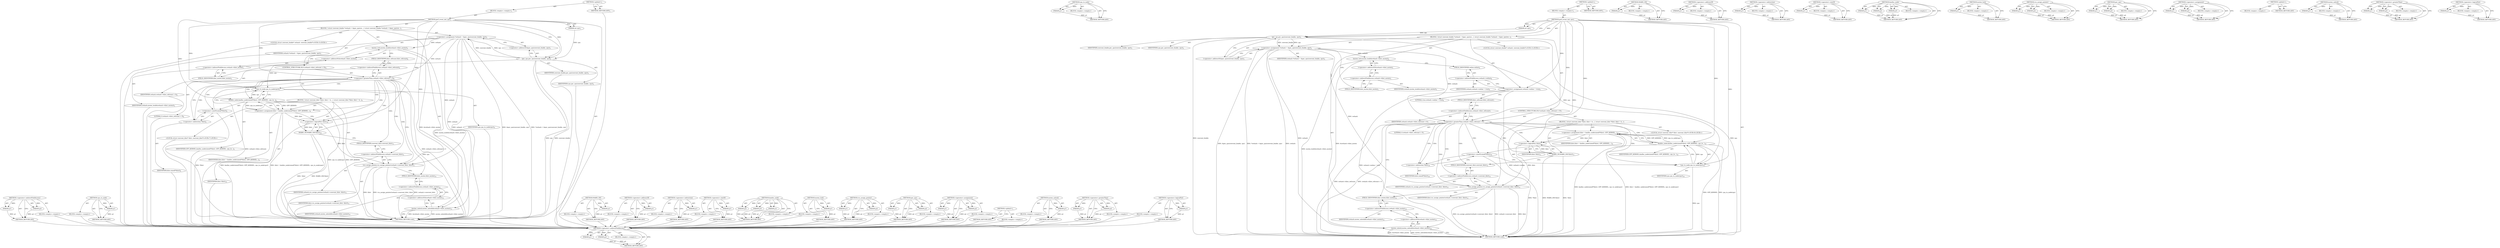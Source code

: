 digraph "&lt;operator&gt;.logicalNot" {
vulnerable_99 [label=<(METHOD,&lt;operator&gt;.indirectFieldAccess)>];
vulnerable_100 [label=<(PARAM,p1)>];
vulnerable_101 [label=<(PARAM,p2)>];
vulnerable_102 [label=<(BLOCK,&lt;empty&gt;,&lt;empty&gt;)>];
vulnerable_103 [label=<(METHOD_RETURN,ANY)>];
vulnerable_123 [label=<(METHOD,cpu_to_node)>];
vulnerable_124 [label=<(PARAM,p1)>];
vulnerable_125 [label=<(BLOCK,&lt;empty&gt;,&lt;empty&gt;)>];
vulnerable_126 [label=<(METHOD_RETURN,ANY)>];
vulnerable_6 [label=<(METHOD,&lt;global&gt;)<SUB>1</SUB>>];
vulnerable_7 [label=<(BLOCK,&lt;empty&gt;,&lt;empty&gt;)<SUB>1</SUB>>];
vulnerable_8 [label=<(METHOD,perf_event_init_cpu)<SUB>1</SUB>>];
vulnerable_9 [label=<(PARAM,int cpu)<SUB>1</SUB>>];
vulnerable_10 [label=<(BLOCK,{
 	struct swevent_htable *swhash = &amp;per_cpu(sw...,{
 	struct swevent_htable *swhash = &amp;per_cpu(sw...)<SUB>2</SUB>>];
vulnerable_11 [label="<(LOCAL,struct swevent_htable* swhash: swevent_htable*)<SUB>3</SUB>>"];
vulnerable_12 [label=<(&lt;operator&gt;.assignment,*swhash = &amp;per_cpu(swevent_htable, cpu))<SUB>3</SUB>>];
vulnerable_13 [label=<(IDENTIFIER,swhash,*swhash = &amp;per_cpu(swevent_htable, cpu))<SUB>3</SUB>>];
vulnerable_14 [label=<(&lt;operator&gt;.addressOf,&amp;per_cpu(swevent_htable, cpu))<SUB>3</SUB>>];
vulnerable_15 [label=<(per_cpu,per_cpu(swevent_htable, cpu))<SUB>3</SUB>>];
vulnerable_16 [label=<(IDENTIFIER,swevent_htable,per_cpu(swevent_htable, cpu))<SUB>3</SUB>>];
vulnerable_17 [label=<(IDENTIFIER,cpu,per_cpu(swevent_htable, cpu))<SUB>3</SUB>>];
vulnerable_18 [label=<(mutex_lock,mutex_lock(&amp;swhash-&gt;hlist_mutex))<SUB>5</SUB>>];
vulnerable_19 [label=<(&lt;operator&gt;.addressOf,&amp;swhash-&gt;hlist_mutex)<SUB>5</SUB>>];
vulnerable_20 [label=<(&lt;operator&gt;.indirectFieldAccess,swhash-&gt;hlist_mutex)<SUB>5</SUB>>];
vulnerable_21 [label=<(IDENTIFIER,swhash,mutex_lock(&amp;swhash-&gt;hlist_mutex))<SUB>5</SUB>>];
vulnerable_22 [label=<(FIELD_IDENTIFIER,hlist_mutex,hlist_mutex)<SUB>5</SUB>>];
vulnerable_23 [label=<(&lt;operator&gt;.assignment,swhash-&gt;online = true)<SUB>6</SUB>>];
vulnerable_24 [label=<(&lt;operator&gt;.indirectFieldAccess,swhash-&gt;online)<SUB>6</SUB>>];
vulnerable_25 [label=<(IDENTIFIER,swhash,swhash-&gt;online = true)<SUB>6</SUB>>];
vulnerable_26 [label=<(FIELD_IDENTIFIER,online,online)<SUB>6</SUB>>];
vulnerable_27 [label=<(LITERAL,true,swhash-&gt;online = true)<SUB>6</SUB>>];
vulnerable_28 [label=<(CONTROL_STRUCTURE,IF,if (swhash-&gt;hlist_refcount &gt; 0))<SUB>7</SUB>>];
vulnerable_29 [label=<(&lt;operator&gt;.greaterThan,swhash-&gt;hlist_refcount &gt; 0)<SUB>7</SUB>>];
vulnerable_30 [label=<(&lt;operator&gt;.indirectFieldAccess,swhash-&gt;hlist_refcount)<SUB>7</SUB>>];
vulnerable_31 [label=<(IDENTIFIER,swhash,swhash-&gt;hlist_refcount &gt; 0)<SUB>7</SUB>>];
vulnerable_32 [label=<(FIELD_IDENTIFIER,hlist_refcount,hlist_refcount)<SUB>7</SUB>>];
vulnerable_33 [label=<(LITERAL,0,swhash-&gt;hlist_refcount &gt; 0)<SUB>7</SUB>>];
vulnerable_34 [label=<(BLOCK,{
 		struct swevent_hlist *hlist;
 
		hlist = k...,{
 		struct swevent_hlist *hlist;
 
		hlist = k...)<SUB>7</SUB>>];
vulnerable_35 [label="<(LOCAL,struct swevent_hlist* hlist: swevent_hlist*)<SUB>8</SUB>>"];
vulnerable_36 [label=<(&lt;operator&gt;.assignment,hlist = kzalloc_node(sizeof(*hlist), GFP_KERNEL...)<SUB>10</SUB>>];
vulnerable_37 [label=<(IDENTIFIER,hlist,hlist = kzalloc_node(sizeof(*hlist), GFP_KERNEL...)<SUB>10</SUB>>];
vulnerable_38 [label=<(kzalloc_node,kzalloc_node(sizeof(*hlist), GFP_KERNEL, cpu_to...)<SUB>10</SUB>>];
vulnerable_39 [label=<(&lt;operator&gt;.sizeOf,sizeof(*hlist))<SUB>10</SUB>>];
vulnerable_40 [label=<(&lt;operator&gt;.indirection,*hlist)<SUB>10</SUB>>];
vulnerable_41 [label=<(IDENTIFIER,hlist,sizeof(*hlist))<SUB>10</SUB>>];
vulnerable_42 [label=<(IDENTIFIER,GFP_KERNEL,kzalloc_node(sizeof(*hlist), GFP_KERNEL, cpu_to...)<SUB>10</SUB>>];
vulnerable_43 [label=<(cpu_to_node,cpu_to_node(cpu))<SUB>10</SUB>>];
vulnerable_44 [label=<(IDENTIFIER,cpu,cpu_to_node(cpu))<SUB>10</SUB>>];
vulnerable_45 [label=<(WARN_ON,WARN_ON(!hlist))<SUB>11</SUB>>];
vulnerable_46 [label=<(&lt;operator&gt;.logicalNot,!hlist)<SUB>11</SUB>>];
vulnerable_47 [label=<(IDENTIFIER,hlist,!hlist)<SUB>11</SUB>>];
vulnerable_48 [label=<(rcu_assign_pointer,rcu_assign_pointer(swhash-&gt;swevent_hlist, hlist))<SUB>12</SUB>>];
vulnerable_49 [label=<(&lt;operator&gt;.indirectFieldAccess,swhash-&gt;swevent_hlist)<SUB>12</SUB>>];
vulnerable_50 [label=<(IDENTIFIER,swhash,rcu_assign_pointer(swhash-&gt;swevent_hlist, hlist))<SUB>12</SUB>>];
vulnerable_51 [label=<(FIELD_IDENTIFIER,swevent_hlist,swevent_hlist)<SUB>12</SUB>>];
vulnerable_52 [label=<(IDENTIFIER,hlist,rcu_assign_pointer(swhash-&gt;swevent_hlist, hlist))<SUB>12</SUB>>];
vulnerable_53 [label=<(mutex_unlock,mutex_unlock(&amp;swhash-&gt;hlist_mutex))<SUB>14</SUB>>];
vulnerable_54 [label=<(&lt;operator&gt;.addressOf,&amp;swhash-&gt;hlist_mutex)<SUB>14</SUB>>];
vulnerable_55 [label=<(&lt;operator&gt;.indirectFieldAccess,swhash-&gt;hlist_mutex)<SUB>14</SUB>>];
vulnerable_56 [label=<(IDENTIFIER,swhash,mutex_unlock(&amp;swhash-&gt;hlist_mutex))<SUB>14</SUB>>];
vulnerable_57 [label=<(FIELD_IDENTIFIER,hlist_mutex,hlist_mutex)<SUB>14</SUB>>];
vulnerable_58 [label=<(METHOD_RETURN,void)<SUB>1</SUB>>];
vulnerable_60 [label=<(METHOD_RETURN,ANY)<SUB>1</SUB>>];
vulnerable_127 [label=<(METHOD,WARN_ON)>];
vulnerable_128 [label=<(PARAM,p1)>];
vulnerable_129 [label=<(BLOCK,&lt;empty&gt;,&lt;empty&gt;)>];
vulnerable_130 [label=<(METHOD_RETURN,ANY)>];
vulnerable_86 [label=<(METHOD,&lt;operator&gt;.addressOf)>];
vulnerable_87 [label=<(PARAM,p1)>];
vulnerable_88 [label=<(BLOCK,&lt;empty&gt;,&lt;empty&gt;)>];
vulnerable_89 [label=<(METHOD_RETURN,ANY)>];
vulnerable_119 [label=<(METHOD,&lt;operator&gt;.indirection)>];
vulnerable_120 [label=<(PARAM,p1)>];
vulnerable_121 [label=<(BLOCK,&lt;empty&gt;,&lt;empty&gt;)>];
vulnerable_122 [label=<(METHOD_RETURN,ANY)>];
vulnerable_115 [label=<(METHOD,&lt;operator&gt;.sizeOf)>];
vulnerable_116 [label=<(PARAM,p1)>];
vulnerable_117 [label=<(BLOCK,&lt;empty&gt;,&lt;empty&gt;)>];
vulnerable_118 [label=<(METHOD_RETURN,ANY)>];
vulnerable_109 [label=<(METHOD,kzalloc_node)>];
vulnerable_110 [label=<(PARAM,p1)>];
vulnerable_111 [label=<(PARAM,p2)>];
vulnerable_112 [label=<(PARAM,p3)>];
vulnerable_113 [label=<(BLOCK,&lt;empty&gt;,&lt;empty&gt;)>];
vulnerable_114 [label=<(METHOD_RETURN,ANY)>];
vulnerable_95 [label=<(METHOD,mutex_lock)>];
vulnerable_96 [label=<(PARAM,p1)>];
vulnerable_97 [label=<(BLOCK,&lt;empty&gt;,&lt;empty&gt;)>];
vulnerable_98 [label=<(METHOD_RETURN,ANY)>];
vulnerable_135 [label=<(METHOD,rcu_assign_pointer)>];
vulnerable_136 [label=<(PARAM,p1)>];
vulnerable_137 [label=<(PARAM,p2)>];
vulnerable_138 [label=<(BLOCK,&lt;empty&gt;,&lt;empty&gt;)>];
vulnerable_139 [label=<(METHOD_RETURN,ANY)>];
vulnerable_90 [label=<(METHOD,per_cpu)>];
vulnerable_91 [label=<(PARAM,p1)>];
vulnerable_92 [label=<(PARAM,p2)>];
vulnerable_93 [label=<(BLOCK,&lt;empty&gt;,&lt;empty&gt;)>];
vulnerable_94 [label=<(METHOD_RETURN,ANY)>];
vulnerable_81 [label=<(METHOD,&lt;operator&gt;.assignment)>];
vulnerable_82 [label=<(PARAM,p1)>];
vulnerable_83 [label=<(PARAM,p2)>];
vulnerable_84 [label=<(BLOCK,&lt;empty&gt;,&lt;empty&gt;)>];
vulnerable_85 [label=<(METHOD_RETURN,ANY)>];
vulnerable_75 [label=<(METHOD,&lt;global&gt;)<SUB>1</SUB>>];
vulnerable_76 [label=<(BLOCK,&lt;empty&gt;,&lt;empty&gt;)>];
vulnerable_77 [label=<(METHOD_RETURN,ANY)>];
vulnerable_140 [label=<(METHOD,mutex_unlock)>];
vulnerable_141 [label=<(PARAM,p1)>];
vulnerable_142 [label=<(BLOCK,&lt;empty&gt;,&lt;empty&gt;)>];
vulnerable_143 [label=<(METHOD_RETURN,ANY)>];
vulnerable_104 [label=<(METHOD,&lt;operator&gt;.greaterThan)>];
vulnerable_105 [label=<(PARAM,p1)>];
vulnerable_106 [label=<(PARAM,p2)>];
vulnerable_107 [label=<(BLOCK,&lt;empty&gt;,&lt;empty&gt;)>];
vulnerable_108 [label=<(METHOD_RETURN,ANY)>];
vulnerable_131 [label=<(METHOD,&lt;operator&gt;.logicalNot)>];
vulnerable_132 [label=<(PARAM,p1)>];
vulnerable_133 [label=<(BLOCK,&lt;empty&gt;,&lt;empty&gt;)>];
vulnerable_134 [label=<(METHOD_RETURN,ANY)>];
fixed_92 [label=<(METHOD,&lt;operator&gt;.indirectFieldAccess)>];
fixed_93 [label=<(PARAM,p1)>];
fixed_94 [label=<(PARAM,p2)>];
fixed_95 [label=<(BLOCK,&lt;empty&gt;,&lt;empty&gt;)>];
fixed_96 [label=<(METHOD_RETURN,ANY)>];
fixed_116 [label=<(METHOD,cpu_to_node)>];
fixed_117 [label=<(PARAM,p1)>];
fixed_118 [label=<(BLOCK,&lt;empty&gt;,&lt;empty&gt;)>];
fixed_119 [label=<(METHOD_RETURN,ANY)>];
fixed_6 [label=<(METHOD,&lt;global&gt;)<SUB>1</SUB>>];
fixed_7 [label=<(BLOCK,&lt;empty&gt;,&lt;empty&gt;)<SUB>1</SUB>>];
fixed_8 [label=<(METHOD,perf_event_init_cpu)<SUB>1</SUB>>];
fixed_9 [label=<(PARAM,int cpu)<SUB>1</SUB>>];
fixed_10 [label=<(BLOCK,{
 	struct swevent_htable *swhash = &amp;per_cpu(sw...,{
 	struct swevent_htable *swhash = &amp;per_cpu(sw...)<SUB>2</SUB>>];
fixed_11 [label="<(LOCAL,struct swevent_htable* swhash: swevent_htable*)<SUB>3</SUB>>"];
fixed_12 [label=<(&lt;operator&gt;.assignment,*swhash = &amp;per_cpu(swevent_htable, cpu))<SUB>3</SUB>>];
fixed_13 [label=<(IDENTIFIER,swhash,*swhash = &amp;per_cpu(swevent_htable, cpu))<SUB>3</SUB>>];
fixed_14 [label=<(&lt;operator&gt;.addressOf,&amp;per_cpu(swevent_htable, cpu))<SUB>3</SUB>>];
fixed_15 [label=<(per_cpu,per_cpu(swevent_htable, cpu))<SUB>3</SUB>>];
fixed_16 [label=<(IDENTIFIER,swevent_htable,per_cpu(swevent_htable, cpu))<SUB>3</SUB>>];
fixed_17 [label=<(IDENTIFIER,cpu,per_cpu(swevent_htable, cpu))<SUB>3</SUB>>];
fixed_18 [label=<(mutex_lock,mutex_lock(&amp;swhash-&gt;hlist_mutex))<SUB>5</SUB>>];
fixed_19 [label=<(&lt;operator&gt;.addressOf,&amp;swhash-&gt;hlist_mutex)<SUB>5</SUB>>];
fixed_20 [label=<(&lt;operator&gt;.indirectFieldAccess,swhash-&gt;hlist_mutex)<SUB>5</SUB>>];
fixed_21 [label=<(IDENTIFIER,swhash,mutex_lock(&amp;swhash-&gt;hlist_mutex))<SUB>5</SUB>>];
fixed_22 [label=<(FIELD_IDENTIFIER,hlist_mutex,hlist_mutex)<SUB>5</SUB>>];
fixed_23 [label=<(CONTROL_STRUCTURE,IF,if (swhash-&gt;hlist_refcount &gt; 0))<SUB>6</SUB>>];
fixed_24 [label=<(&lt;operator&gt;.greaterThan,swhash-&gt;hlist_refcount &gt; 0)<SUB>6</SUB>>];
fixed_25 [label=<(&lt;operator&gt;.indirectFieldAccess,swhash-&gt;hlist_refcount)<SUB>6</SUB>>];
fixed_26 [label=<(IDENTIFIER,swhash,swhash-&gt;hlist_refcount &gt; 0)<SUB>6</SUB>>];
fixed_27 [label=<(FIELD_IDENTIFIER,hlist_refcount,hlist_refcount)<SUB>6</SUB>>];
fixed_28 [label=<(LITERAL,0,swhash-&gt;hlist_refcount &gt; 0)<SUB>6</SUB>>];
fixed_29 [label=<(BLOCK,{
 		struct swevent_hlist *hlist;
 
		hlist = k...,{
 		struct swevent_hlist *hlist;
 
		hlist = k...)<SUB>6</SUB>>];
fixed_30 [label="<(LOCAL,struct swevent_hlist* hlist: swevent_hlist*)<SUB>7</SUB>>"];
fixed_31 [label=<(&lt;operator&gt;.assignment,hlist = kzalloc_node(sizeof(*hlist), GFP_KERNEL...)<SUB>9</SUB>>];
fixed_32 [label=<(IDENTIFIER,hlist,hlist = kzalloc_node(sizeof(*hlist), GFP_KERNEL...)<SUB>9</SUB>>];
fixed_33 [label=<(kzalloc_node,kzalloc_node(sizeof(*hlist), GFP_KERNEL, cpu_to...)<SUB>9</SUB>>];
fixed_34 [label=<(&lt;operator&gt;.sizeOf,sizeof(*hlist))<SUB>9</SUB>>];
fixed_35 [label=<(&lt;operator&gt;.indirection,*hlist)<SUB>9</SUB>>];
fixed_36 [label=<(IDENTIFIER,hlist,sizeof(*hlist))<SUB>9</SUB>>];
fixed_37 [label=<(IDENTIFIER,GFP_KERNEL,kzalloc_node(sizeof(*hlist), GFP_KERNEL, cpu_to...)<SUB>9</SUB>>];
fixed_38 [label=<(cpu_to_node,cpu_to_node(cpu))<SUB>9</SUB>>];
fixed_39 [label=<(IDENTIFIER,cpu,cpu_to_node(cpu))<SUB>9</SUB>>];
fixed_40 [label=<(WARN_ON,WARN_ON(!hlist))<SUB>10</SUB>>];
fixed_41 [label=<(&lt;operator&gt;.logicalNot,!hlist)<SUB>10</SUB>>];
fixed_42 [label=<(IDENTIFIER,hlist,!hlist)<SUB>10</SUB>>];
fixed_43 [label=<(rcu_assign_pointer,rcu_assign_pointer(swhash-&gt;swevent_hlist, hlist))<SUB>11</SUB>>];
fixed_44 [label=<(&lt;operator&gt;.indirectFieldAccess,swhash-&gt;swevent_hlist)<SUB>11</SUB>>];
fixed_45 [label=<(IDENTIFIER,swhash,rcu_assign_pointer(swhash-&gt;swevent_hlist, hlist))<SUB>11</SUB>>];
fixed_46 [label=<(FIELD_IDENTIFIER,swevent_hlist,swevent_hlist)<SUB>11</SUB>>];
fixed_47 [label=<(IDENTIFIER,hlist,rcu_assign_pointer(swhash-&gt;swevent_hlist, hlist))<SUB>11</SUB>>];
fixed_48 [label=<(mutex_unlock,mutex_unlock(&amp;swhash-&gt;hlist_mutex))<SUB>13</SUB>>];
fixed_49 [label=<(&lt;operator&gt;.addressOf,&amp;swhash-&gt;hlist_mutex)<SUB>13</SUB>>];
fixed_50 [label=<(&lt;operator&gt;.indirectFieldAccess,swhash-&gt;hlist_mutex)<SUB>13</SUB>>];
fixed_51 [label=<(IDENTIFIER,swhash,mutex_unlock(&amp;swhash-&gt;hlist_mutex))<SUB>13</SUB>>];
fixed_52 [label=<(FIELD_IDENTIFIER,hlist_mutex,hlist_mutex)<SUB>13</SUB>>];
fixed_53 [label=<(METHOD_RETURN,void)<SUB>1</SUB>>];
fixed_55 [label=<(METHOD_RETURN,ANY)<SUB>1</SUB>>];
fixed_120 [label=<(METHOD,WARN_ON)>];
fixed_121 [label=<(PARAM,p1)>];
fixed_122 [label=<(BLOCK,&lt;empty&gt;,&lt;empty&gt;)>];
fixed_123 [label=<(METHOD_RETURN,ANY)>];
fixed_79 [label=<(METHOD,&lt;operator&gt;.addressOf)>];
fixed_80 [label=<(PARAM,p1)>];
fixed_81 [label=<(BLOCK,&lt;empty&gt;,&lt;empty&gt;)>];
fixed_82 [label=<(METHOD_RETURN,ANY)>];
fixed_112 [label=<(METHOD,&lt;operator&gt;.indirection)>];
fixed_113 [label=<(PARAM,p1)>];
fixed_114 [label=<(BLOCK,&lt;empty&gt;,&lt;empty&gt;)>];
fixed_115 [label=<(METHOD_RETURN,ANY)>];
fixed_108 [label=<(METHOD,&lt;operator&gt;.sizeOf)>];
fixed_109 [label=<(PARAM,p1)>];
fixed_110 [label=<(BLOCK,&lt;empty&gt;,&lt;empty&gt;)>];
fixed_111 [label=<(METHOD_RETURN,ANY)>];
fixed_102 [label=<(METHOD,kzalloc_node)>];
fixed_103 [label=<(PARAM,p1)>];
fixed_104 [label=<(PARAM,p2)>];
fixed_105 [label=<(PARAM,p3)>];
fixed_106 [label=<(BLOCK,&lt;empty&gt;,&lt;empty&gt;)>];
fixed_107 [label=<(METHOD_RETURN,ANY)>];
fixed_88 [label=<(METHOD,mutex_lock)>];
fixed_89 [label=<(PARAM,p1)>];
fixed_90 [label=<(BLOCK,&lt;empty&gt;,&lt;empty&gt;)>];
fixed_91 [label=<(METHOD_RETURN,ANY)>];
fixed_128 [label=<(METHOD,rcu_assign_pointer)>];
fixed_129 [label=<(PARAM,p1)>];
fixed_130 [label=<(PARAM,p2)>];
fixed_131 [label=<(BLOCK,&lt;empty&gt;,&lt;empty&gt;)>];
fixed_132 [label=<(METHOD_RETURN,ANY)>];
fixed_83 [label=<(METHOD,per_cpu)>];
fixed_84 [label=<(PARAM,p1)>];
fixed_85 [label=<(PARAM,p2)>];
fixed_86 [label=<(BLOCK,&lt;empty&gt;,&lt;empty&gt;)>];
fixed_87 [label=<(METHOD_RETURN,ANY)>];
fixed_74 [label=<(METHOD,&lt;operator&gt;.assignment)>];
fixed_75 [label=<(PARAM,p1)>];
fixed_76 [label=<(PARAM,p2)>];
fixed_77 [label=<(BLOCK,&lt;empty&gt;,&lt;empty&gt;)>];
fixed_78 [label=<(METHOD_RETURN,ANY)>];
fixed_68 [label=<(METHOD,&lt;global&gt;)<SUB>1</SUB>>];
fixed_69 [label=<(BLOCK,&lt;empty&gt;,&lt;empty&gt;)>];
fixed_70 [label=<(METHOD_RETURN,ANY)>];
fixed_133 [label=<(METHOD,mutex_unlock)>];
fixed_134 [label=<(PARAM,p1)>];
fixed_135 [label=<(BLOCK,&lt;empty&gt;,&lt;empty&gt;)>];
fixed_136 [label=<(METHOD_RETURN,ANY)>];
fixed_97 [label=<(METHOD,&lt;operator&gt;.greaterThan)>];
fixed_98 [label=<(PARAM,p1)>];
fixed_99 [label=<(PARAM,p2)>];
fixed_100 [label=<(BLOCK,&lt;empty&gt;,&lt;empty&gt;)>];
fixed_101 [label=<(METHOD_RETURN,ANY)>];
fixed_124 [label=<(METHOD,&lt;operator&gt;.logicalNot)>];
fixed_125 [label=<(PARAM,p1)>];
fixed_126 [label=<(BLOCK,&lt;empty&gt;,&lt;empty&gt;)>];
fixed_127 [label=<(METHOD_RETURN,ANY)>];
vulnerable_99 -> vulnerable_100  [key=0, label="AST: "];
vulnerable_99 -> vulnerable_100  [key=1, label="DDG: "];
vulnerable_99 -> vulnerable_102  [key=0, label="AST: "];
vulnerable_99 -> vulnerable_101  [key=0, label="AST: "];
vulnerable_99 -> vulnerable_101  [key=1, label="DDG: "];
vulnerable_99 -> vulnerable_103  [key=0, label="AST: "];
vulnerable_99 -> vulnerable_103  [key=1, label="CFG: "];
vulnerable_100 -> vulnerable_103  [key=0, label="DDG: p1"];
vulnerable_101 -> vulnerable_103  [key=0, label="DDG: p2"];
vulnerable_123 -> vulnerable_124  [key=0, label="AST: "];
vulnerable_123 -> vulnerable_124  [key=1, label="DDG: "];
vulnerable_123 -> vulnerable_125  [key=0, label="AST: "];
vulnerable_123 -> vulnerable_126  [key=0, label="AST: "];
vulnerable_123 -> vulnerable_126  [key=1, label="CFG: "];
vulnerable_124 -> vulnerable_126  [key=0, label="DDG: p1"];
vulnerable_6 -> vulnerable_7  [key=0, label="AST: "];
vulnerable_6 -> vulnerable_60  [key=0, label="AST: "];
vulnerable_6 -> vulnerable_60  [key=1, label="CFG: "];
vulnerable_7 -> vulnerable_8  [key=0, label="AST: "];
vulnerable_8 -> vulnerable_9  [key=0, label="AST: "];
vulnerable_8 -> vulnerable_9  [key=1, label="DDG: "];
vulnerable_8 -> vulnerable_10  [key=0, label="AST: "];
vulnerable_8 -> vulnerable_58  [key=0, label="AST: "];
vulnerable_8 -> vulnerable_15  [key=0, label="CFG: "];
vulnerable_8 -> vulnerable_15  [key=1, label="DDG: "];
vulnerable_8 -> vulnerable_23  [key=0, label="DDG: "];
vulnerable_8 -> vulnerable_29  [key=0, label="DDG: "];
vulnerable_8 -> vulnerable_48  [key=0, label="DDG: "];
vulnerable_8 -> vulnerable_38  [key=0, label="DDG: "];
vulnerable_8 -> vulnerable_46  [key=0, label="DDG: "];
vulnerable_8 -> vulnerable_43  [key=0, label="DDG: "];
vulnerable_9 -> vulnerable_15  [key=0, label="DDG: cpu"];
vulnerable_10 -> vulnerable_11  [key=0, label="AST: "];
vulnerable_10 -> vulnerable_12  [key=0, label="AST: "];
vulnerable_10 -> vulnerable_18  [key=0, label="AST: "];
vulnerable_10 -> vulnerable_23  [key=0, label="AST: "];
vulnerable_10 -> vulnerable_28  [key=0, label="AST: "];
vulnerable_10 -> vulnerable_53  [key=0, label="AST: "];
vulnerable_12 -> vulnerable_13  [key=0, label="AST: "];
vulnerable_12 -> vulnerable_14  [key=0, label="AST: "];
vulnerable_12 -> vulnerable_22  [key=0, label="CFG: "];
vulnerable_12 -> vulnerable_58  [key=0, label="DDG: swhash"];
vulnerable_12 -> vulnerable_58  [key=1, label="DDG: &amp;per_cpu(swevent_htable, cpu)"];
vulnerable_12 -> vulnerable_58  [key=2, label="DDG: *swhash = &amp;per_cpu(swevent_htable, cpu)"];
vulnerable_12 -> vulnerable_18  [key=0, label="DDG: swhash"];
vulnerable_12 -> vulnerable_53  [key=0, label="DDG: swhash"];
vulnerable_12 -> vulnerable_29  [key=0, label="DDG: swhash"];
vulnerable_12 -> vulnerable_48  [key=0, label="DDG: swhash"];
vulnerable_14 -> vulnerable_15  [key=0, label="AST: "];
vulnerable_14 -> vulnerable_12  [key=0, label="CFG: "];
vulnerable_15 -> vulnerable_16  [key=0, label="AST: "];
vulnerable_15 -> vulnerable_17  [key=0, label="AST: "];
vulnerable_15 -> vulnerable_14  [key=0, label="CFG: "];
vulnerable_15 -> vulnerable_58  [key=0, label="DDG: cpu"];
vulnerable_15 -> vulnerable_58  [key=1, label="DDG: swevent_htable"];
vulnerable_15 -> vulnerable_12  [key=0, label="DDG: swevent_htable"];
vulnerable_15 -> vulnerable_12  [key=1, label="DDG: cpu"];
vulnerable_15 -> vulnerable_43  [key=0, label="DDG: cpu"];
vulnerable_18 -> vulnerable_19  [key=0, label="AST: "];
vulnerable_18 -> vulnerable_26  [key=0, label="CFG: "];
vulnerable_18 -> vulnerable_58  [key=0, label="DDG: mutex_lock(&amp;swhash-&gt;hlist_mutex)"];
vulnerable_18 -> vulnerable_53  [key=0, label="DDG: &amp;swhash-&gt;hlist_mutex"];
vulnerable_19 -> vulnerable_20  [key=0, label="AST: "];
vulnerable_19 -> vulnerable_18  [key=0, label="CFG: "];
vulnerable_20 -> vulnerable_21  [key=0, label="AST: "];
vulnerable_20 -> vulnerable_22  [key=0, label="AST: "];
vulnerable_20 -> vulnerable_19  [key=0, label="CFG: "];
vulnerable_22 -> vulnerable_20  [key=0, label="CFG: "];
vulnerable_23 -> vulnerable_24  [key=0, label="AST: "];
vulnerable_23 -> vulnerable_27  [key=0, label="AST: "];
vulnerable_23 -> vulnerable_32  [key=0, label="CFG: "];
vulnerable_23 -> vulnerable_58  [key=0, label="DDG: swhash-&gt;online"];
vulnerable_23 -> vulnerable_58  [key=1, label="DDG: swhash-&gt;online = true"];
vulnerable_24 -> vulnerable_25  [key=0, label="AST: "];
vulnerable_24 -> vulnerable_26  [key=0, label="AST: "];
vulnerable_24 -> vulnerable_23  [key=0, label="CFG: "];
vulnerable_26 -> vulnerable_24  [key=0, label="CFG: "];
vulnerable_28 -> vulnerable_29  [key=0, label="AST: "];
vulnerable_28 -> vulnerable_34  [key=0, label="AST: "];
vulnerable_29 -> vulnerable_30  [key=0, label="AST: "];
vulnerable_29 -> vulnerable_33  [key=0, label="AST: "];
vulnerable_29 -> vulnerable_40  [key=0, label="CFG: "];
vulnerable_29 -> vulnerable_40  [key=1, label="CDG: "];
vulnerable_29 -> vulnerable_57  [key=0, label="CFG: "];
vulnerable_29 -> vulnerable_58  [key=0, label="DDG: swhash-&gt;hlist_refcount"];
vulnerable_29 -> vulnerable_58  [key=1, label="DDG: swhash-&gt;hlist_refcount &gt; 0"];
vulnerable_29 -> vulnerable_48  [key=0, label="CDG: "];
vulnerable_29 -> vulnerable_49  [key=0, label="CDG: "];
vulnerable_29 -> vulnerable_51  [key=0, label="CDG: "];
vulnerable_29 -> vulnerable_36  [key=0, label="CDG: "];
vulnerable_29 -> vulnerable_46  [key=0, label="CDG: "];
vulnerable_29 -> vulnerable_38  [key=0, label="CDG: "];
vulnerable_29 -> vulnerable_45  [key=0, label="CDG: "];
vulnerable_29 -> vulnerable_39  [key=0, label="CDG: "];
vulnerable_29 -> vulnerable_43  [key=0, label="CDG: "];
vulnerable_30 -> vulnerable_31  [key=0, label="AST: "];
vulnerable_30 -> vulnerable_32  [key=0, label="AST: "];
vulnerable_30 -> vulnerable_29  [key=0, label="CFG: "];
vulnerable_32 -> vulnerable_30  [key=0, label="CFG: "];
vulnerable_34 -> vulnerable_35  [key=0, label="AST: "];
vulnerable_34 -> vulnerable_36  [key=0, label="AST: "];
vulnerable_34 -> vulnerable_45  [key=0, label="AST: "];
vulnerable_34 -> vulnerable_48  [key=0, label="AST: "];
vulnerable_36 -> vulnerable_37  [key=0, label="AST: "];
vulnerable_36 -> vulnerable_38  [key=0, label="AST: "];
vulnerable_36 -> vulnerable_46  [key=0, label="CFG: "];
vulnerable_36 -> vulnerable_46  [key=1, label="DDG: hlist"];
vulnerable_36 -> vulnerable_58  [key=0, label="DDG: kzalloc_node(sizeof(*hlist), GFP_KERNEL, cpu_to_node(cpu))"];
vulnerable_36 -> vulnerable_58  [key=1, label="DDG: hlist = kzalloc_node(sizeof(*hlist), GFP_KERNEL, cpu_to_node(cpu))"];
vulnerable_38 -> vulnerable_39  [key=0, label="AST: "];
vulnerable_38 -> vulnerable_42  [key=0, label="AST: "];
vulnerable_38 -> vulnerable_43  [key=0, label="AST: "];
vulnerable_38 -> vulnerable_36  [key=0, label="CFG: "];
vulnerable_38 -> vulnerable_36  [key=1, label="DDG: GFP_KERNEL"];
vulnerable_38 -> vulnerable_36  [key=2, label="DDG: cpu_to_node(cpu)"];
vulnerable_38 -> vulnerable_58  [key=0, label="DDG: cpu_to_node(cpu)"];
vulnerable_38 -> vulnerable_58  [key=1, label="DDG: GFP_KERNEL"];
vulnerable_39 -> vulnerable_40  [key=0, label="AST: "];
vulnerable_39 -> vulnerable_43  [key=0, label="CFG: "];
vulnerable_39 -> vulnerable_58  [key=0, label="DDG: *hlist"];
vulnerable_40 -> vulnerable_41  [key=0, label="AST: "];
vulnerable_40 -> vulnerable_39  [key=0, label="CFG: "];
vulnerable_43 -> vulnerable_44  [key=0, label="AST: "];
vulnerable_43 -> vulnerable_38  [key=0, label="CFG: "];
vulnerable_43 -> vulnerable_38  [key=1, label="DDG: cpu"];
vulnerable_43 -> vulnerable_58  [key=0, label="DDG: cpu"];
vulnerable_45 -> vulnerable_46  [key=0, label="AST: "];
vulnerable_45 -> vulnerable_51  [key=0, label="CFG: "];
vulnerable_45 -> vulnerable_58  [key=0, label="DDG: !hlist"];
vulnerable_45 -> vulnerable_58  [key=1, label="DDG: WARN_ON(!hlist)"];
vulnerable_46 -> vulnerable_47  [key=0, label="AST: "];
vulnerable_46 -> vulnerable_45  [key=0, label="CFG: "];
vulnerable_46 -> vulnerable_45  [key=1, label="DDG: hlist"];
vulnerable_46 -> vulnerable_48  [key=0, label="DDG: hlist"];
vulnerable_48 -> vulnerable_49  [key=0, label="AST: "];
vulnerable_48 -> vulnerable_52  [key=0, label="AST: "];
vulnerable_48 -> vulnerable_57  [key=0, label="CFG: "];
vulnerable_48 -> vulnerable_58  [key=0, label="DDG: swhash-&gt;swevent_hlist"];
vulnerable_48 -> vulnerable_58  [key=1, label="DDG: hlist"];
vulnerable_48 -> vulnerable_58  [key=2, label="DDG: rcu_assign_pointer(swhash-&gt;swevent_hlist, hlist)"];
vulnerable_49 -> vulnerable_50  [key=0, label="AST: "];
vulnerable_49 -> vulnerable_51  [key=0, label="AST: "];
vulnerable_49 -> vulnerable_48  [key=0, label="CFG: "];
vulnerable_51 -> vulnerable_49  [key=0, label="CFG: "];
vulnerable_53 -> vulnerable_54  [key=0, label="AST: "];
vulnerable_53 -> vulnerable_58  [key=0, label="CFG: "];
vulnerable_53 -> vulnerable_58  [key=1, label="DDG: &amp;swhash-&gt;hlist_mutex"];
vulnerable_53 -> vulnerable_58  [key=2, label="DDG: mutex_unlock(&amp;swhash-&gt;hlist_mutex)"];
vulnerable_54 -> vulnerable_55  [key=0, label="AST: "];
vulnerable_54 -> vulnerable_53  [key=0, label="CFG: "];
vulnerable_55 -> vulnerable_56  [key=0, label="AST: "];
vulnerable_55 -> vulnerable_57  [key=0, label="AST: "];
vulnerable_55 -> vulnerable_54  [key=0, label="CFG: "];
vulnerable_57 -> vulnerable_55  [key=0, label="CFG: "];
vulnerable_127 -> vulnerable_128  [key=0, label="AST: "];
vulnerable_127 -> vulnerable_128  [key=1, label="DDG: "];
vulnerable_127 -> vulnerable_129  [key=0, label="AST: "];
vulnerable_127 -> vulnerable_130  [key=0, label="AST: "];
vulnerable_127 -> vulnerable_130  [key=1, label="CFG: "];
vulnerable_128 -> vulnerable_130  [key=0, label="DDG: p1"];
vulnerable_86 -> vulnerable_87  [key=0, label="AST: "];
vulnerable_86 -> vulnerable_87  [key=1, label="DDG: "];
vulnerable_86 -> vulnerable_88  [key=0, label="AST: "];
vulnerable_86 -> vulnerable_89  [key=0, label="AST: "];
vulnerable_86 -> vulnerable_89  [key=1, label="CFG: "];
vulnerable_87 -> vulnerable_89  [key=0, label="DDG: p1"];
vulnerable_119 -> vulnerable_120  [key=0, label="AST: "];
vulnerable_119 -> vulnerable_120  [key=1, label="DDG: "];
vulnerable_119 -> vulnerable_121  [key=0, label="AST: "];
vulnerable_119 -> vulnerable_122  [key=0, label="AST: "];
vulnerable_119 -> vulnerable_122  [key=1, label="CFG: "];
vulnerable_120 -> vulnerable_122  [key=0, label="DDG: p1"];
vulnerable_115 -> vulnerable_116  [key=0, label="AST: "];
vulnerable_115 -> vulnerable_116  [key=1, label="DDG: "];
vulnerable_115 -> vulnerable_117  [key=0, label="AST: "];
vulnerable_115 -> vulnerable_118  [key=0, label="AST: "];
vulnerable_115 -> vulnerable_118  [key=1, label="CFG: "];
vulnerable_116 -> vulnerable_118  [key=0, label="DDG: p1"];
vulnerable_109 -> vulnerable_110  [key=0, label="AST: "];
vulnerable_109 -> vulnerable_110  [key=1, label="DDG: "];
vulnerable_109 -> vulnerable_113  [key=0, label="AST: "];
vulnerable_109 -> vulnerable_111  [key=0, label="AST: "];
vulnerable_109 -> vulnerable_111  [key=1, label="DDG: "];
vulnerable_109 -> vulnerable_114  [key=0, label="AST: "];
vulnerable_109 -> vulnerable_114  [key=1, label="CFG: "];
vulnerable_109 -> vulnerable_112  [key=0, label="AST: "];
vulnerable_109 -> vulnerable_112  [key=1, label="DDG: "];
vulnerable_110 -> vulnerable_114  [key=0, label="DDG: p1"];
vulnerable_111 -> vulnerable_114  [key=0, label="DDG: p2"];
vulnerable_112 -> vulnerable_114  [key=0, label="DDG: p3"];
vulnerable_95 -> vulnerable_96  [key=0, label="AST: "];
vulnerable_95 -> vulnerable_96  [key=1, label="DDG: "];
vulnerable_95 -> vulnerable_97  [key=0, label="AST: "];
vulnerable_95 -> vulnerable_98  [key=0, label="AST: "];
vulnerable_95 -> vulnerable_98  [key=1, label="CFG: "];
vulnerable_96 -> vulnerable_98  [key=0, label="DDG: p1"];
vulnerable_135 -> vulnerable_136  [key=0, label="AST: "];
vulnerable_135 -> vulnerable_136  [key=1, label="DDG: "];
vulnerable_135 -> vulnerable_138  [key=0, label="AST: "];
vulnerable_135 -> vulnerable_137  [key=0, label="AST: "];
vulnerable_135 -> vulnerable_137  [key=1, label="DDG: "];
vulnerable_135 -> vulnerable_139  [key=0, label="AST: "];
vulnerable_135 -> vulnerable_139  [key=1, label="CFG: "];
vulnerable_136 -> vulnerable_139  [key=0, label="DDG: p1"];
vulnerable_137 -> vulnerable_139  [key=0, label="DDG: p2"];
vulnerable_90 -> vulnerable_91  [key=0, label="AST: "];
vulnerable_90 -> vulnerable_91  [key=1, label="DDG: "];
vulnerable_90 -> vulnerable_93  [key=0, label="AST: "];
vulnerable_90 -> vulnerable_92  [key=0, label="AST: "];
vulnerable_90 -> vulnerable_92  [key=1, label="DDG: "];
vulnerable_90 -> vulnerable_94  [key=0, label="AST: "];
vulnerable_90 -> vulnerable_94  [key=1, label="CFG: "];
vulnerable_91 -> vulnerable_94  [key=0, label="DDG: p1"];
vulnerable_92 -> vulnerable_94  [key=0, label="DDG: p2"];
vulnerable_81 -> vulnerable_82  [key=0, label="AST: "];
vulnerable_81 -> vulnerable_82  [key=1, label="DDG: "];
vulnerable_81 -> vulnerable_84  [key=0, label="AST: "];
vulnerable_81 -> vulnerable_83  [key=0, label="AST: "];
vulnerable_81 -> vulnerable_83  [key=1, label="DDG: "];
vulnerable_81 -> vulnerable_85  [key=0, label="AST: "];
vulnerable_81 -> vulnerable_85  [key=1, label="CFG: "];
vulnerable_82 -> vulnerable_85  [key=0, label="DDG: p1"];
vulnerable_83 -> vulnerable_85  [key=0, label="DDG: p2"];
vulnerable_75 -> vulnerable_76  [key=0, label="AST: "];
vulnerable_75 -> vulnerable_77  [key=0, label="AST: "];
vulnerable_75 -> vulnerable_77  [key=1, label="CFG: "];
vulnerable_140 -> vulnerable_141  [key=0, label="AST: "];
vulnerable_140 -> vulnerable_141  [key=1, label="DDG: "];
vulnerable_140 -> vulnerable_142  [key=0, label="AST: "];
vulnerable_140 -> vulnerable_143  [key=0, label="AST: "];
vulnerable_140 -> vulnerable_143  [key=1, label="CFG: "];
vulnerable_141 -> vulnerable_143  [key=0, label="DDG: p1"];
vulnerable_104 -> vulnerable_105  [key=0, label="AST: "];
vulnerable_104 -> vulnerable_105  [key=1, label="DDG: "];
vulnerable_104 -> vulnerable_107  [key=0, label="AST: "];
vulnerable_104 -> vulnerable_106  [key=0, label="AST: "];
vulnerable_104 -> vulnerable_106  [key=1, label="DDG: "];
vulnerable_104 -> vulnerable_108  [key=0, label="AST: "];
vulnerable_104 -> vulnerable_108  [key=1, label="CFG: "];
vulnerable_105 -> vulnerable_108  [key=0, label="DDG: p1"];
vulnerable_106 -> vulnerable_108  [key=0, label="DDG: p2"];
vulnerable_131 -> vulnerable_132  [key=0, label="AST: "];
vulnerable_131 -> vulnerable_132  [key=1, label="DDG: "];
vulnerable_131 -> vulnerable_133  [key=0, label="AST: "];
vulnerable_131 -> vulnerable_134  [key=0, label="AST: "];
vulnerable_131 -> vulnerable_134  [key=1, label="CFG: "];
vulnerable_132 -> vulnerable_134  [key=0, label="DDG: p1"];
fixed_92 -> fixed_93  [key=0, label="AST: "];
fixed_92 -> fixed_93  [key=1, label="DDG: "];
fixed_92 -> fixed_95  [key=0, label="AST: "];
fixed_92 -> fixed_94  [key=0, label="AST: "];
fixed_92 -> fixed_94  [key=1, label="DDG: "];
fixed_92 -> fixed_96  [key=0, label="AST: "];
fixed_92 -> fixed_96  [key=1, label="CFG: "];
fixed_93 -> fixed_96  [key=0, label="DDG: p1"];
fixed_94 -> fixed_96  [key=0, label="DDG: p2"];
fixed_95 -> vulnerable_99  [key=0];
fixed_96 -> vulnerable_99  [key=0];
fixed_116 -> fixed_117  [key=0, label="AST: "];
fixed_116 -> fixed_117  [key=1, label="DDG: "];
fixed_116 -> fixed_118  [key=0, label="AST: "];
fixed_116 -> fixed_119  [key=0, label="AST: "];
fixed_116 -> fixed_119  [key=1, label="CFG: "];
fixed_117 -> fixed_119  [key=0, label="DDG: p1"];
fixed_118 -> vulnerable_99  [key=0];
fixed_119 -> vulnerable_99  [key=0];
fixed_6 -> fixed_7  [key=0, label="AST: "];
fixed_6 -> fixed_55  [key=0, label="AST: "];
fixed_6 -> fixed_55  [key=1, label="CFG: "];
fixed_7 -> fixed_8  [key=0, label="AST: "];
fixed_8 -> fixed_9  [key=0, label="AST: "];
fixed_8 -> fixed_9  [key=1, label="DDG: "];
fixed_8 -> fixed_10  [key=0, label="AST: "];
fixed_8 -> fixed_53  [key=0, label="AST: "];
fixed_8 -> fixed_15  [key=0, label="CFG: "];
fixed_8 -> fixed_15  [key=1, label="DDG: "];
fixed_8 -> fixed_24  [key=0, label="DDG: "];
fixed_8 -> fixed_43  [key=0, label="DDG: "];
fixed_8 -> fixed_33  [key=0, label="DDG: "];
fixed_8 -> fixed_41  [key=0, label="DDG: "];
fixed_8 -> fixed_38  [key=0, label="DDG: "];
fixed_9 -> fixed_15  [key=0, label="DDG: cpu"];
fixed_10 -> fixed_11  [key=0, label="AST: "];
fixed_10 -> fixed_12  [key=0, label="AST: "];
fixed_10 -> fixed_18  [key=0, label="AST: "];
fixed_10 -> fixed_23  [key=0, label="AST: "];
fixed_10 -> fixed_48  [key=0, label="AST: "];
fixed_11 -> vulnerable_99  [key=0];
fixed_12 -> fixed_13  [key=0, label="AST: "];
fixed_12 -> fixed_14  [key=0, label="AST: "];
fixed_12 -> fixed_22  [key=0, label="CFG: "];
fixed_12 -> fixed_53  [key=0, label="DDG: swhash"];
fixed_12 -> fixed_53  [key=1, label="DDG: &amp;per_cpu(swevent_htable, cpu)"];
fixed_12 -> fixed_53  [key=2, label="DDG: *swhash = &amp;per_cpu(swevent_htable, cpu)"];
fixed_12 -> fixed_18  [key=0, label="DDG: swhash"];
fixed_12 -> fixed_48  [key=0, label="DDG: swhash"];
fixed_12 -> fixed_24  [key=0, label="DDG: swhash"];
fixed_12 -> fixed_43  [key=0, label="DDG: swhash"];
fixed_13 -> vulnerable_99  [key=0];
fixed_14 -> fixed_15  [key=0, label="AST: "];
fixed_14 -> fixed_12  [key=0, label="CFG: "];
fixed_15 -> fixed_16  [key=0, label="AST: "];
fixed_15 -> fixed_17  [key=0, label="AST: "];
fixed_15 -> fixed_14  [key=0, label="CFG: "];
fixed_15 -> fixed_53  [key=0, label="DDG: cpu"];
fixed_15 -> fixed_53  [key=1, label="DDG: swevent_htable"];
fixed_15 -> fixed_12  [key=0, label="DDG: swevent_htable"];
fixed_15 -> fixed_12  [key=1, label="DDG: cpu"];
fixed_15 -> fixed_38  [key=0, label="DDG: cpu"];
fixed_16 -> vulnerable_99  [key=0];
fixed_17 -> vulnerable_99  [key=0];
fixed_18 -> fixed_19  [key=0, label="AST: "];
fixed_18 -> fixed_27  [key=0, label="CFG: "];
fixed_18 -> fixed_53  [key=0, label="DDG: mutex_lock(&amp;swhash-&gt;hlist_mutex)"];
fixed_18 -> fixed_48  [key=0, label="DDG: &amp;swhash-&gt;hlist_mutex"];
fixed_19 -> fixed_20  [key=0, label="AST: "];
fixed_19 -> fixed_18  [key=0, label="CFG: "];
fixed_20 -> fixed_21  [key=0, label="AST: "];
fixed_20 -> fixed_22  [key=0, label="AST: "];
fixed_20 -> fixed_19  [key=0, label="CFG: "];
fixed_21 -> vulnerable_99  [key=0];
fixed_22 -> fixed_20  [key=0, label="CFG: "];
fixed_23 -> fixed_24  [key=0, label="AST: "];
fixed_23 -> fixed_29  [key=0, label="AST: "];
fixed_24 -> fixed_25  [key=0, label="AST: "];
fixed_24 -> fixed_28  [key=0, label="AST: "];
fixed_24 -> fixed_35  [key=0, label="CFG: "];
fixed_24 -> fixed_35  [key=1, label="CDG: "];
fixed_24 -> fixed_52  [key=0, label="CFG: "];
fixed_24 -> fixed_53  [key=0, label="DDG: swhash-&gt;hlist_refcount"];
fixed_24 -> fixed_53  [key=1, label="DDG: swhash-&gt;hlist_refcount &gt; 0"];
fixed_24 -> fixed_40  [key=0, label="CDG: "];
fixed_24 -> fixed_34  [key=0, label="CDG: "];
fixed_24 -> fixed_33  [key=0, label="CDG: "];
fixed_24 -> fixed_44  [key=0, label="CDG: "];
fixed_24 -> fixed_46  [key=0, label="CDG: "];
fixed_24 -> fixed_38  [key=0, label="CDG: "];
fixed_24 -> fixed_41  [key=0, label="CDG: "];
fixed_24 -> fixed_31  [key=0, label="CDG: "];
fixed_24 -> fixed_43  [key=0, label="CDG: "];
fixed_25 -> fixed_26  [key=0, label="AST: "];
fixed_25 -> fixed_27  [key=0, label="AST: "];
fixed_25 -> fixed_24  [key=0, label="CFG: "];
fixed_26 -> vulnerable_99  [key=0];
fixed_27 -> fixed_25  [key=0, label="CFG: "];
fixed_28 -> vulnerable_99  [key=0];
fixed_29 -> fixed_30  [key=0, label="AST: "];
fixed_29 -> fixed_31  [key=0, label="AST: "];
fixed_29 -> fixed_40  [key=0, label="AST: "];
fixed_29 -> fixed_43  [key=0, label="AST: "];
fixed_30 -> vulnerable_99  [key=0];
fixed_31 -> fixed_32  [key=0, label="AST: "];
fixed_31 -> fixed_33  [key=0, label="AST: "];
fixed_31 -> fixed_41  [key=0, label="CFG: "];
fixed_31 -> fixed_41  [key=1, label="DDG: hlist"];
fixed_31 -> fixed_53  [key=0, label="DDG: kzalloc_node(sizeof(*hlist), GFP_KERNEL, cpu_to_node(cpu))"];
fixed_31 -> fixed_53  [key=1, label="DDG: hlist = kzalloc_node(sizeof(*hlist), GFP_KERNEL, cpu_to_node(cpu))"];
fixed_32 -> vulnerable_99  [key=0];
fixed_33 -> fixed_34  [key=0, label="AST: "];
fixed_33 -> fixed_37  [key=0, label="AST: "];
fixed_33 -> fixed_38  [key=0, label="AST: "];
fixed_33 -> fixed_31  [key=0, label="CFG: "];
fixed_33 -> fixed_31  [key=1, label="DDG: GFP_KERNEL"];
fixed_33 -> fixed_31  [key=2, label="DDG: cpu_to_node(cpu)"];
fixed_33 -> fixed_53  [key=0, label="DDG: cpu_to_node(cpu)"];
fixed_33 -> fixed_53  [key=1, label="DDG: GFP_KERNEL"];
fixed_34 -> fixed_35  [key=0, label="AST: "];
fixed_34 -> fixed_38  [key=0, label="CFG: "];
fixed_34 -> fixed_53  [key=0, label="DDG: *hlist"];
fixed_35 -> fixed_36  [key=0, label="AST: "];
fixed_35 -> fixed_34  [key=0, label="CFG: "];
fixed_36 -> vulnerable_99  [key=0];
fixed_37 -> vulnerable_99  [key=0];
fixed_38 -> fixed_39  [key=0, label="AST: "];
fixed_38 -> fixed_33  [key=0, label="CFG: "];
fixed_38 -> fixed_33  [key=1, label="DDG: cpu"];
fixed_38 -> fixed_53  [key=0, label="DDG: cpu"];
fixed_39 -> vulnerable_99  [key=0];
fixed_40 -> fixed_41  [key=0, label="AST: "];
fixed_40 -> fixed_46  [key=0, label="CFG: "];
fixed_40 -> fixed_53  [key=0, label="DDG: !hlist"];
fixed_40 -> fixed_53  [key=1, label="DDG: WARN_ON(!hlist)"];
fixed_41 -> fixed_42  [key=0, label="AST: "];
fixed_41 -> fixed_40  [key=0, label="CFG: "];
fixed_41 -> fixed_40  [key=1, label="DDG: hlist"];
fixed_41 -> fixed_43  [key=0, label="DDG: hlist"];
fixed_42 -> vulnerable_99  [key=0];
fixed_43 -> fixed_44  [key=0, label="AST: "];
fixed_43 -> fixed_47  [key=0, label="AST: "];
fixed_43 -> fixed_52  [key=0, label="CFG: "];
fixed_43 -> fixed_53  [key=0, label="DDG: swhash-&gt;swevent_hlist"];
fixed_43 -> fixed_53  [key=1, label="DDG: hlist"];
fixed_43 -> fixed_53  [key=2, label="DDG: rcu_assign_pointer(swhash-&gt;swevent_hlist, hlist)"];
fixed_44 -> fixed_45  [key=0, label="AST: "];
fixed_44 -> fixed_46  [key=0, label="AST: "];
fixed_44 -> fixed_43  [key=0, label="CFG: "];
fixed_45 -> vulnerable_99  [key=0];
fixed_46 -> fixed_44  [key=0, label="CFG: "];
fixed_47 -> vulnerable_99  [key=0];
fixed_48 -> fixed_49  [key=0, label="AST: "];
fixed_48 -> fixed_53  [key=0, label="CFG: "];
fixed_48 -> fixed_53  [key=1, label="DDG: &amp;swhash-&gt;hlist_mutex"];
fixed_48 -> fixed_53  [key=2, label="DDG: mutex_unlock(&amp;swhash-&gt;hlist_mutex)"];
fixed_49 -> fixed_50  [key=0, label="AST: "];
fixed_49 -> fixed_48  [key=0, label="CFG: "];
fixed_50 -> fixed_51  [key=0, label="AST: "];
fixed_50 -> fixed_52  [key=0, label="AST: "];
fixed_50 -> fixed_49  [key=0, label="CFG: "];
fixed_51 -> vulnerable_99  [key=0];
fixed_52 -> fixed_50  [key=0, label="CFG: "];
fixed_53 -> vulnerable_99  [key=0];
fixed_55 -> vulnerable_99  [key=0];
fixed_120 -> fixed_121  [key=0, label="AST: "];
fixed_120 -> fixed_121  [key=1, label="DDG: "];
fixed_120 -> fixed_122  [key=0, label="AST: "];
fixed_120 -> fixed_123  [key=0, label="AST: "];
fixed_120 -> fixed_123  [key=1, label="CFG: "];
fixed_121 -> fixed_123  [key=0, label="DDG: p1"];
fixed_122 -> vulnerable_99  [key=0];
fixed_123 -> vulnerable_99  [key=0];
fixed_79 -> fixed_80  [key=0, label="AST: "];
fixed_79 -> fixed_80  [key=1, label="DDG: "];
fixed_79 -> fixed_81  [key=0, label="AST: "];
fixed_79 -> fixed_82  [key=0, label="AST: "];
fixed_79 -> fixed_82  [key=1, label="CFG: "];
fixed_80 -> fixed_82  [key=0, label="DDG: p1"];
fixed_81 -> vulnerable_99  [key=0];
fixed_82 -> vulnerable_99  [key=0];
fixed_112 -> fixed_113  [key=0, label="AST: "];
fixed_112 -> fixed_113  [key=1, label="DDG: "];
fixed_112 -> fixed_114  [key=0, label="AST: "];
fixed_112 -> fixed_115  [key=0, label="AST: "];
fixed_112 -> fixed_115  [key=1, label="CFG: "];
fixed_113 -> fixed_115  [key=0, label="DDG: p1"];
fixed_114 -> vulnerable_99  [key=0];
fixed_115 -> vulnerable_99  [key=0];
fixed_108 -> fixed_109  [key=0, label="AST: "];
fixed_108 -> fixed_109  [key=1, label="DDG: "];
fixed_108 -> fixed_110  [key=0, label="AST: "];
fixed_108 -> fixed_111  [key=0, label="AST: "];
fixed_108 -> fixed_111  [key=1, label="CFG: "];
fixed_109 -> fixed_111  [key=0, label="DDG: p1"];
fixed_110 -> vulnerable_99  [key=0];
fixed_111 -> vulnerable_99  [key=0];
fixed_102 -> fixed_103  [key=0, label="AST: "];
fixed_102 -> fixed_103  [key=1, label="DDG: "];
fixed_102 -> fixed_106  [key=0, label="AST: "];
fixed_102 -> fixed_104  [key=0, label="AST: "];
fixed_102 -> fixed_104  [key=1, label="DDG: "];
fixed_102 -> fixed_107  [key=0, label="AST: "];
fixed_102 -> fixed_107  [key=1, label="CFG: "];
fixed_102 -> fixed_105  [key=0, label="AST: "];
fixed_102 -> fixed_105  [key=1, label="DDG: "];
fixed_103 -> fixed_107  [key=0, label="DDG: p1"];
fixed_104 -> fixed_107  [key=0, label="DDG: p2"];
fixed_105 -> fixed_107  [key=0, label="DDG: p3"];
fixed_106 -> vulnerable_99  [key=0];
fixed_107 -> vulnerable_99  [key=0];
fixed_88 -> fixed_89  [key=0, label="AST: "];
fixed_88 -> fixed_89  [key=1, label="DDG: "];
fixed_88 -> fixed_90  [key=0, label="AST: "];
fixed_88 -> fixed_91  [key=0, label="AST: "];
fixed_88 -> fixed_91  [key=1, label="CFG: "];
fixed_89 -> fixed_91  [key=0, label="DDG: p1"];
fixed_90 -> vulnerable_99  [key=0];
fixed_91 -> vulnerable_99  [key=0];
fixed_128 -> fixed_129  [key=0, label="AST: "];
fixed_128 -> fixed_129  [key=1, label="DDG: "];
fixed_128 -> fixed_131  [key=0, label="AST: "];
fixed_128 -> fixed_130  [key=0, label="AST: "];
fixed_128 -> fixed_130  [key=1, label="DDG: "];
fixed_128 -> fixed_132  [key=0, label="AST: "];
fixed_128 -> fixed_132  [key=1, label="CFG: "];
fixed_129 -> fixed_132  [key=0, label="DDG: p1"];
fixed_130 -> fixed_132  [key=0, label="DDG: p2"];
fixed_131 -> vulnerable_99  [key=0];
fixed_132 -> vulnerable_99  [key=0];
fixed_83 -> fixed_84  [key=0, label="AST: "];
fixed_83 -> fixed_84  [key=1, label="DDG: "];
fixed_83 -> fixed_86  [key=0, label="AST: "];
fixed_83 -> fixed_85  [key=0, label="AST: "];
fixed_83 -> fixed_85  [key=1, label="DDG: "];
fixed_83 -> fixed_87  [key=0, label="AST: "];
fixed_83 -> fixed_87  [key=1, label="CFG: "];
fixed_84 -> fixed_87  [key=0, label="DDG: p1"];
fixed_85 -> fixed_87  [key=0, label="DDG: p2"];
fixed_86 -> vulnerable_99  [key=0];
fixed_87 -> vulnerable_99  [key=0];
fixed_74 -> fixed_75  [key=0, label="AST: "];
fixed_74 -> fixed_75  [key=1, label="DDG: "];
fixed_74 -> fixed_77  [key=0, label="AST: "];
fixed_74 -> fixed_76  [key=0, label="AST: "];
fixed_74 -> fixed_76  [key=1, label="DDG: "];
fixed_74 -> fixed_78  [key=0, label="AST: "];
fixed_74 -> fixed_78  [key=1, label="CFG: "];
fixed_75 -> fixed_78  [key=0, label="DDG: p1"];
fixed_76 -> fixed_78  [key=0, label="DDG: p2"];
fixed_77 -> vulnerable_99  [key=0];
fixed_78 -> vulnerable_99  [key=0];
fixed_68 -> fixed_69  [key=0, label="AST: "];
fixed_68 -> fixed_70  [key=0, label="AST: "];
fixed_68 -> fixed_70  [key=1, label="CFG: "];
fixed_69 -> vulnerable_99  [key=0];
fixed_70 -> vulnerable_99  [key=0];
fixed_133 -> fixed_134  [key=0, label="AST: "];
fixed_133 -> fixed_134  [key=1, label="DDG: "];
fixed_133 -> fixed_135  [key=0, label="AST: "];
fixed_133 -> fixed_136  [key=0, label="AST: "];
fixed_133 -> fixed_136  [key=1, label="CFG: "];
fixed_134 -> fixed_136  [key=0, label="DDG: p1"];
fixed_135 -> vulnerable_99  [key=0];
fixed_136 -> vulnerable_99  [key=0];
fixed_97 -> fixed_98  [key=0, label="AST: "];
fixed_97 -> fixed_98  [key=1, label="DDG: "];
fixed_97 -> fixed_100  [key=0, label="AST: "];
fixed_97 -> fixed_99  [key=0, label="AST: "];
fixed_97 -> fixed_99  [key=1, label="DDG: "];
fixed_97 -> fixed_101  [key=0, label="AST: "];
fixed_97 -> fixed_101  [key=1, label="CFG: "];
fixed_98 -> fixed_101  [key=0, label="DDG: p1"];
fixed_99 -> fixed_101  [key=0, label="DDG: p2"];
fixed_100 -> vulnerable_99  [key=0];
fixed_101 -> vulnerable_99  [key=0];
fixed_124 -> fixed_125  [key=0, label="AST: "];
fixed_124 -> fixed_125  [key=1, label="DDG: "];
fixed_124 -> fixed_126  [key=0, label="AST: "];
fixed_124 -> fixed_127  [key=0, label="AST: "];
fixed_124 -> fixed_127  [key=1, label="CFG: "];
fixed_125 -> fixed_127  [key=0, label="DDG: p1"];
fixed_126 -> vulnerable_99  [key=0];
fixed_127 -> vulnerable_99  [key=0];
}
